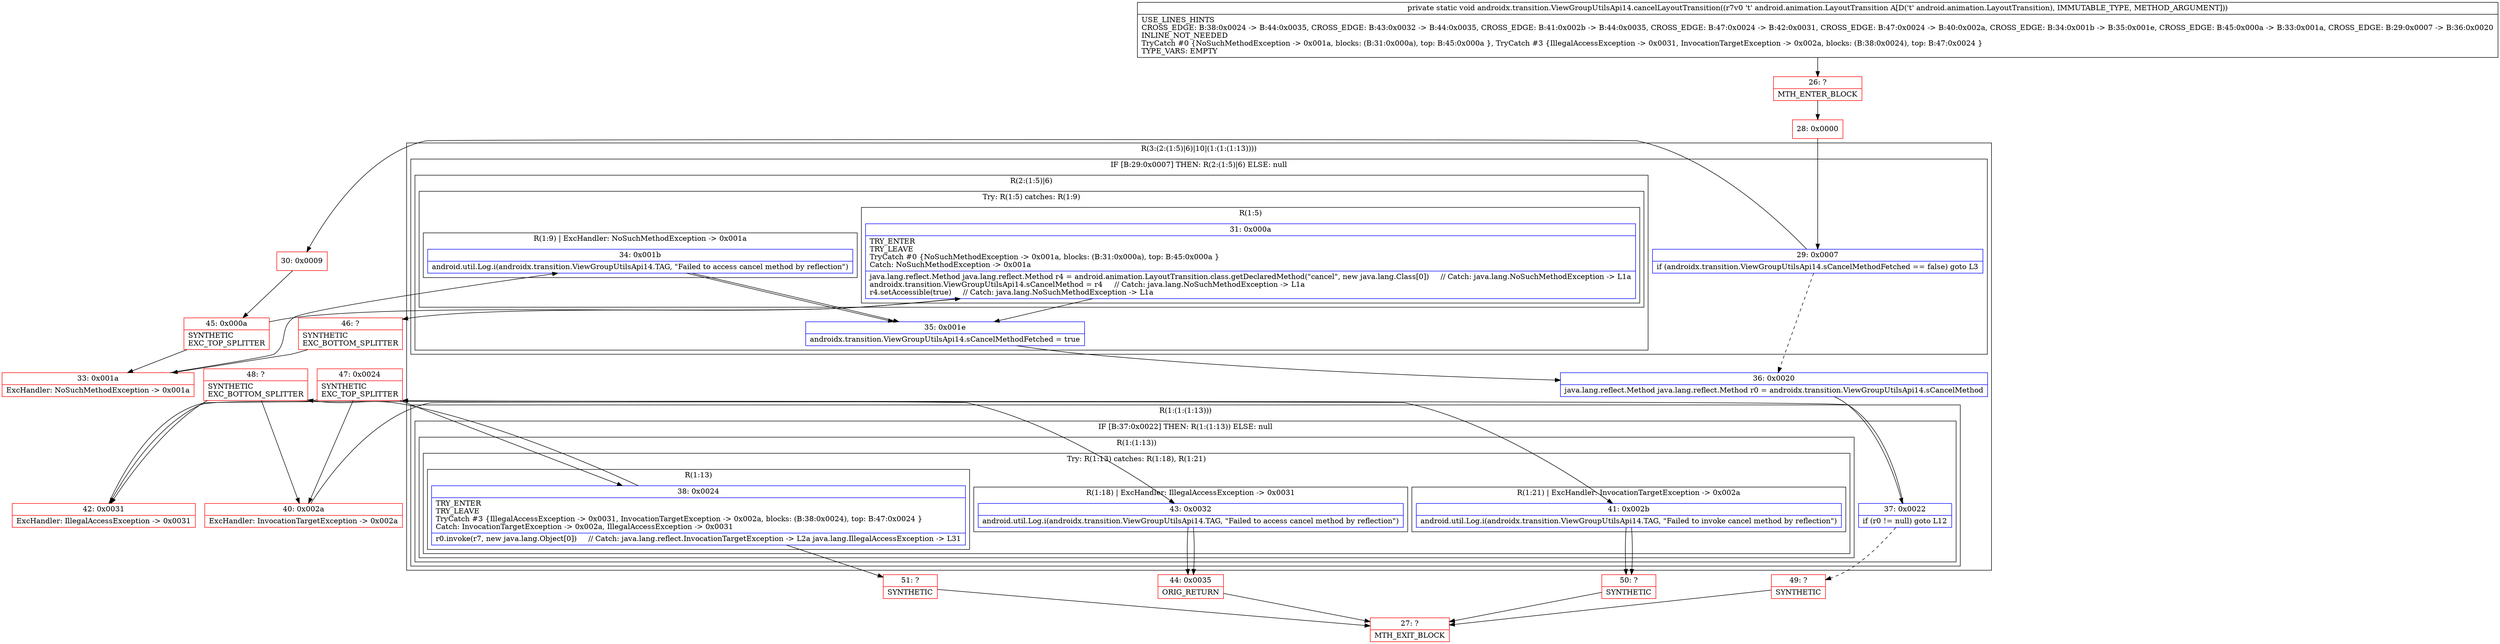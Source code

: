 digraph "CFG forandroidx.transition.ViewGroupUtilsApi14.cancelLayoutTransition(Landroid\/animation\/LayoutTransition;)V" {
subgraph cluster_Region_395724650 {
label = "R(3:(2:(1:5)|6)|10|(1:(1:(1:13))))";
node [shape=record,color=blue];
subgraph cluster_IfRegion_1284596290 {
label = "IF [B:29:0x0007] THEN: R(2:(1:5)|6) ELSE: null";
node [shape=record,color=blue];
Node_29 [shape=record,label="{29\:\ 0x0007|if (androidx.transition.ViewGroupUtilsApi14.sCancelMethodFetched == false) goto L3\l}"];
subgraph cluster_Region_407079278 {
label = "R(2:(1:5)|6)";
node [shape=record,color=blue];
subgraph cluster_TryCatchRegion_1867344509 {
label = "Try: R(1:5) catches: R(1:9)";
node [shape=record,color=blue];
subgraph cluster_Region_215909395 {
label = "R(1:5)";
node [shape=record,color=blue];
Node_31 [shape=record,label="{31\:\ 0x000a|TRY_ENTER\lTRY_LEAVE\lTryCatch #0 \{NoSuchMethodException \-\> 0x001a, blocks: (B:31:0x000a), top: B:45:0x000a \}\lCatch: NoSuchMethodException \-\> 0x001a\l|java.lang.reflect.Method java.lang.reflect.Method r4 = android.animation.LayoutTransition.class.getDeclaredMethod(\"cancel\", new java.lang.Class[0])     \/\/ Catch: java.lang.NoSuchMethodException \-\> L1a\landroidx.transition.ViewGroupUtilsApi14.sCancelMethod = r4     \/\/ Catch: java.lang.NoSuchMethodException \-\> L1a\lr4.setAccessible(true)     \/\/ Catch: java.lang.NoSuchMethodException \-\> L1a\l}"];
}
subgraph cluster_Region_1260096721 {
label = "R(1:9) | ExcHandler: NoSuchMethodException \-\> 0x001a\l";
node [shape=record,color=blue];
Node_34 [shape=record,label="{34\:\ 0x001b|android.util.Log.i(androidx.transition.ViewGroupUtilsApi14.TAG, \"Failed to access cancel method by reflection\")\l}"];
}
}
Node_35 [shape=record,label="{35\:\ 0x001e|androidx.transition.ViewGroupUtilsApi14.sCancelMethodFetched = true\l}"];
}
}
Node_36 [shape=record,label="{36\:\ 0x0020|java.lang.reflect.Method java.lang.reflect.Method r0 = androidx.transition.ViewGroupUtilsApi14.sCancelMethod\l}"];
subgraph cluster_Region_215966850 {
label = "R(1:(1:(1:13)))";
node [shape=record,color=blue];
subgraph cluster_IfRegion_1762530681 {
label = "IF [B:37:0x0022] THEN: R(1:(1:13)) ELSE: null";
node [shape=record,color=blue];
Node_37 [shape=record,label="{37\:\ 0x0022|if (r0 != null) goto L12\l}"];
subgraph cluster_Region_148079758 {
label = "R(1:(1:13))";
node [shape=record,color=blue];
subgraph cluster_TryCatchRegion_214501739 {
label = "Try: R(1:13) catches: R(1:18), R(1:21)";
node [shape=record,color=blue];
subgraph cluster_Region_1840606237 {
label = "R(1:13)";
node [shape=record,color=blue];
Node_38 [shape=record,label="{38\:\ 0x0024|TRY_ENTER\lTRY_LEAVE\lTryCatch #3 \{IllegalAccessException \-\> 0x0031, InvocationTargetException \-\> 0x002a, blocks: (B:38:0x0024), top: B:47:0x0024 \}\lCatch: InvocationTargetException \-\> 0x002a, IllegalAccessException \-\> 0x0031\l|r0.invoke(r7, new java.lang.Object[0])     \/\/ Catch: java.lang.reflect.InvocationTargetException \-\> L2a java.lang.IllegalAccessException \-\> L31\l}"];
}
subgraph cluster_Region_463692071 {
label = "R(1:18) | ExcHandler: IllegalAccessException \-\> 0x0031\l";
node [shape=record,color=blue];
Node_43 [shape=record,label="{43\:\ 0x0032|android.util.Log.i(androidx.transition.ViewGroupUtilsApi14.TAG, \"Failed to access cancel method by reflection\")\l}"];
}
subgraph cluster_Region_1815084453 {
label = "R(1:21) | ExcHandler: InvocationTargetException \-\> 0x002a\l";
node [shape=record,color=blue];
Node_41 [shape=record,label="{41\:\ 0x002b|android.util.Log.i(androidx.transition.ViewGroupUtilsApi14.TAG, \"Failed to invoke cancel method by reflection\")\l}"];
}
}
}
}
}
}
subgraph cluster_Region_1260096721 {
label = "R(1:9) | ExcHandler: NoSuchMethodException \-\> 0x001a\l";
node [shape=record,color=blue];
Node_34 [shape=record,label="{34\:\ 0x001b|android.util.Log.i(androidx.transition.ViewGroupUtilsApi14.TAG, \"Failed to access cancel method by reflection\")\l}"];
}
subgraph cluster_Region_463692071 {
label = "R(1:18) | ExcHandler: IllegalAccessException \-\> 0x0031\l";
node [shape=record,color=blue];
Node_43 [shape=record,label="{43\:\ 0x0032|android.util.Log.i(androidx.transition.ViewGroupUtilsApi14.TAG, \"Failed to access cancel method by reflection\")\l}"];
}
subgraph cluster_Region_1815084453 {
label = "R(1:21) | ExcHandler: InvocationTargetException \-\> 0x002a\l";
node [shape=record,color=blue];
Node_41 [shape=record,label="{41\:\ 0x002b|android.util.Log.i(androidx.transition.ViewGroupUtilsApi14.TAG, \"Failed to invoke cancel method by reflection\")\l}"];
}
Node_26 [shape=record,color=red,label="{26\:\ ?|MTH_ENTER_BLOCK\l}"];
Node_28 [shape=record,color=red,label="{28\:\ 0x0000}"];
Node_30 [shape=record,color=red,label="{30\:\ 0x0009}"];
Node_45 [shape=record,color=red,label="{45\:\ 0x000a|SYNTHETIC\lEXC_TOP_SPLITTER\l}"];
Node_46 [shape=record,color=red,label="{46\:\ ?|SYNTHETIC\lEXC_BOTTOM_SPLITTER\l}"];
Node_33 [shape=record,color=red,label="{33\:\ 0x001a|ExcHandler: NoSuchMethodException \-\> 0x001a\l}"];
Node_47 [shape=record,color=red,label="{47\:\ 0x0024|SYNTHETIC\lEXC_TOP_SPLITTER\l}"];
Node_48 [shape=record,color=red,label="{48\:\ ?|SYNTHETIC\lEXC_BOTTOM_SPLITTER\l}"];
Node_51 [shape=record,color=red,label="{51\:\ ?|SYNTHETIC\l}"];
Node_27 [shape=record,color=red,label="{27\:\ ?|MTH_EXIT_BLOCK\l}"];
Node_42 [shape=record,color=red,label="{42\:\ 0x0031|ExcHandler: IllegalAccessException \-\> 0x0031\l}"];
Node_44 [shape=record,color=red,label="{44\:\ 0x0035|ORIG_RETURN\l}"];
Node_40 [shape=record,color=red,label="{40\:\ 0x002a|ExcHandler: InvocationTargetException \-\> 0x002a\l}"];
Node_50 [shape=record,color=red,label="{50\:\ ?|SYNTHETIC\l}"];
Node_49 [shape=record,color=red,label="{49\:\ ?|SYNTHETIC\l}"];
MethodNode[shape=record,label="{private static void androidx.transition.ViewGroupUtilsApi14.cancelLayoutTransition((r7v0 't' android.animation.LayoutTransition A[D('t' android.animation.LayoutTransition), IMMUTABLE_TYPE, METHOD_ARGUMENT]))  | USE_LINES_HINTS\lCROSS_EDGE: B:38:0x0024 \-\> B:44:0x0035, CROSS_EDGE: B:43:0x0032 \-\> B:44:0x0035, CROSS_EDGE: B:41:0x002b \-\> B:44:0x0035, CROSS_EDGE: B:47:0x0024 \-\> B:42:0x0031, CROSS_EDGE: B:47:0x0024 \-\> B:40:0x002a, CROSS_EDGE: B:34:0x001b \-\> B:35:0x001e, CROSS_EDGE: B:45:0x000a \-\> B:33:0x001a, CROSS_EDGE: B:29:0x0007 \-\> B:36:0x0020\lINLINE_NOT_NEEDED\lTryCatch #0 \{NoSuchMethodException \-\> 0x001a, blocks: (B:31:0x000a), top: B:45:0x000a \}, TryCatch #3 \{IllegalAccessException \-\> 0x0031, InvocationTargetException \-\> 0x002a, blocks: (B:38:0x0024), top: B:47:0x0024 \}\lTYPE_VARS: EMPTY\l}"];
MethodNode -> Node_26;Node_29 -> Node_30;
Node_29 -> Node_36[style=dashed];
Node_31 -> Node_35;
Node_31 -> Node_46;
Node_34 -> Node_35;
Node_35 -> Node_36;
Node_36 -> Node_37;
Node_37 -> Node_47;
Node_37 -> Node_49[style=dashed];
Node_38 -> Node_48;
Node_38 -> Node_51;
Node_43 -> Node_44;
Node_41 -> Node_50;
Node_34 -> Node_35;
Node_43 -> Node_44;
Node_41 -> Node_50;
Node_26 -> Node_28;
Node_28 -> Node_29;
Node_30 -> Node_45;
Node_45 -> Node_31;
Node_45 -> Node_33;
Node_46 -> Node_33;
Node_33 -> Node_34;
Node_47 -> Node_38;
Node_47 -> Node_42;
Node_47 -> Node_40;
Node_48 -> Node_42;
Node_48 -> Node_40;
Node_51 -> Node_27;
Node_42 -> Node_43;
Node_44 -> Node_27;
Node_40 -> Node_41;
Node_50 -> Node_27;
Node_49 -> Node_27;
}

